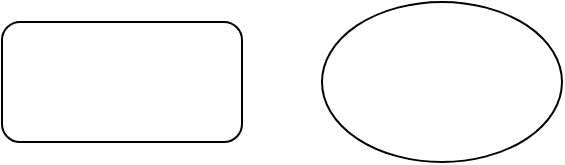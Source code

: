 <mxfile version="21.1.8" type="github">
  <diagram name="Page-1" id="eS_NnhXmL4pET23ZGOr2">
    <mxGraphModel dx="1050" dy="523" grid="1" gridSize="10" guides="1" tooltips="1" connect="1" arrows="1" fold="1" page="1" pageScale="1" pageWidth="850" pageHeight="1100" math="0" shadow="0">
      <root>
        <mxCell id="0" />
        <mxCell id="1" parent="0" />
        <mxCell id="p8N5VzYr1g5HIi4BzT6X-1" value="" style="rounded=1;whiteSpace=wrap;html=1;" vertex="1" parent="1">
          <mxGeometry x="20" y="160" width="120" height="60" as="geometry" />
        </mxCell>
        <mxCell id="p8N5VzYr1g5HIi4BzT6X-2" value="" style="ellipse;whiteSpace=wrap;html=1;" vertex="1" parent="1">
          <mxGeometry x="180" y="150" width="120" height="80" as="geometry" />
        </mxCell>
      </root>
    </mxGraphModel>
  </diagram>
</mxfile>
